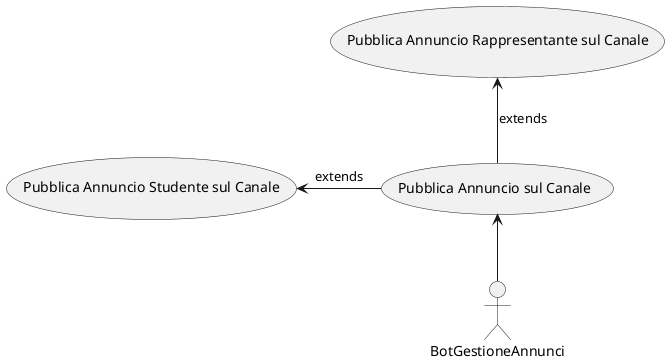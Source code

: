 @startuml

/' Attori '/
:BotGestioneAnnunci: as BotGestioneAnnunci

/' Casi d'Uso '/
(Pubblica Annuncio sul Canale) as pubblicaAnnuncioSulCanale
(Pubblica Annuncio Studente sul Canale) as pubblicaAnnuncioStudenteSulCanale
(Pubblica Annuncio Rappresentante sul Canale) as pubblicaAnnuncioRappresentanteSulCanale

/' Relazioni '/
pubblicaAnnuncioSulCanale -left-> pubblicaAnnuncioStudenteSulCanale : extends
pubblicaAnnuncioSulCanale -up-> pubblicaAnnuncioRappresentanteSulCanale : extends
BotGestioneAnnunci -up-> pubblicaAnnuncioSulCanale

@enduml
